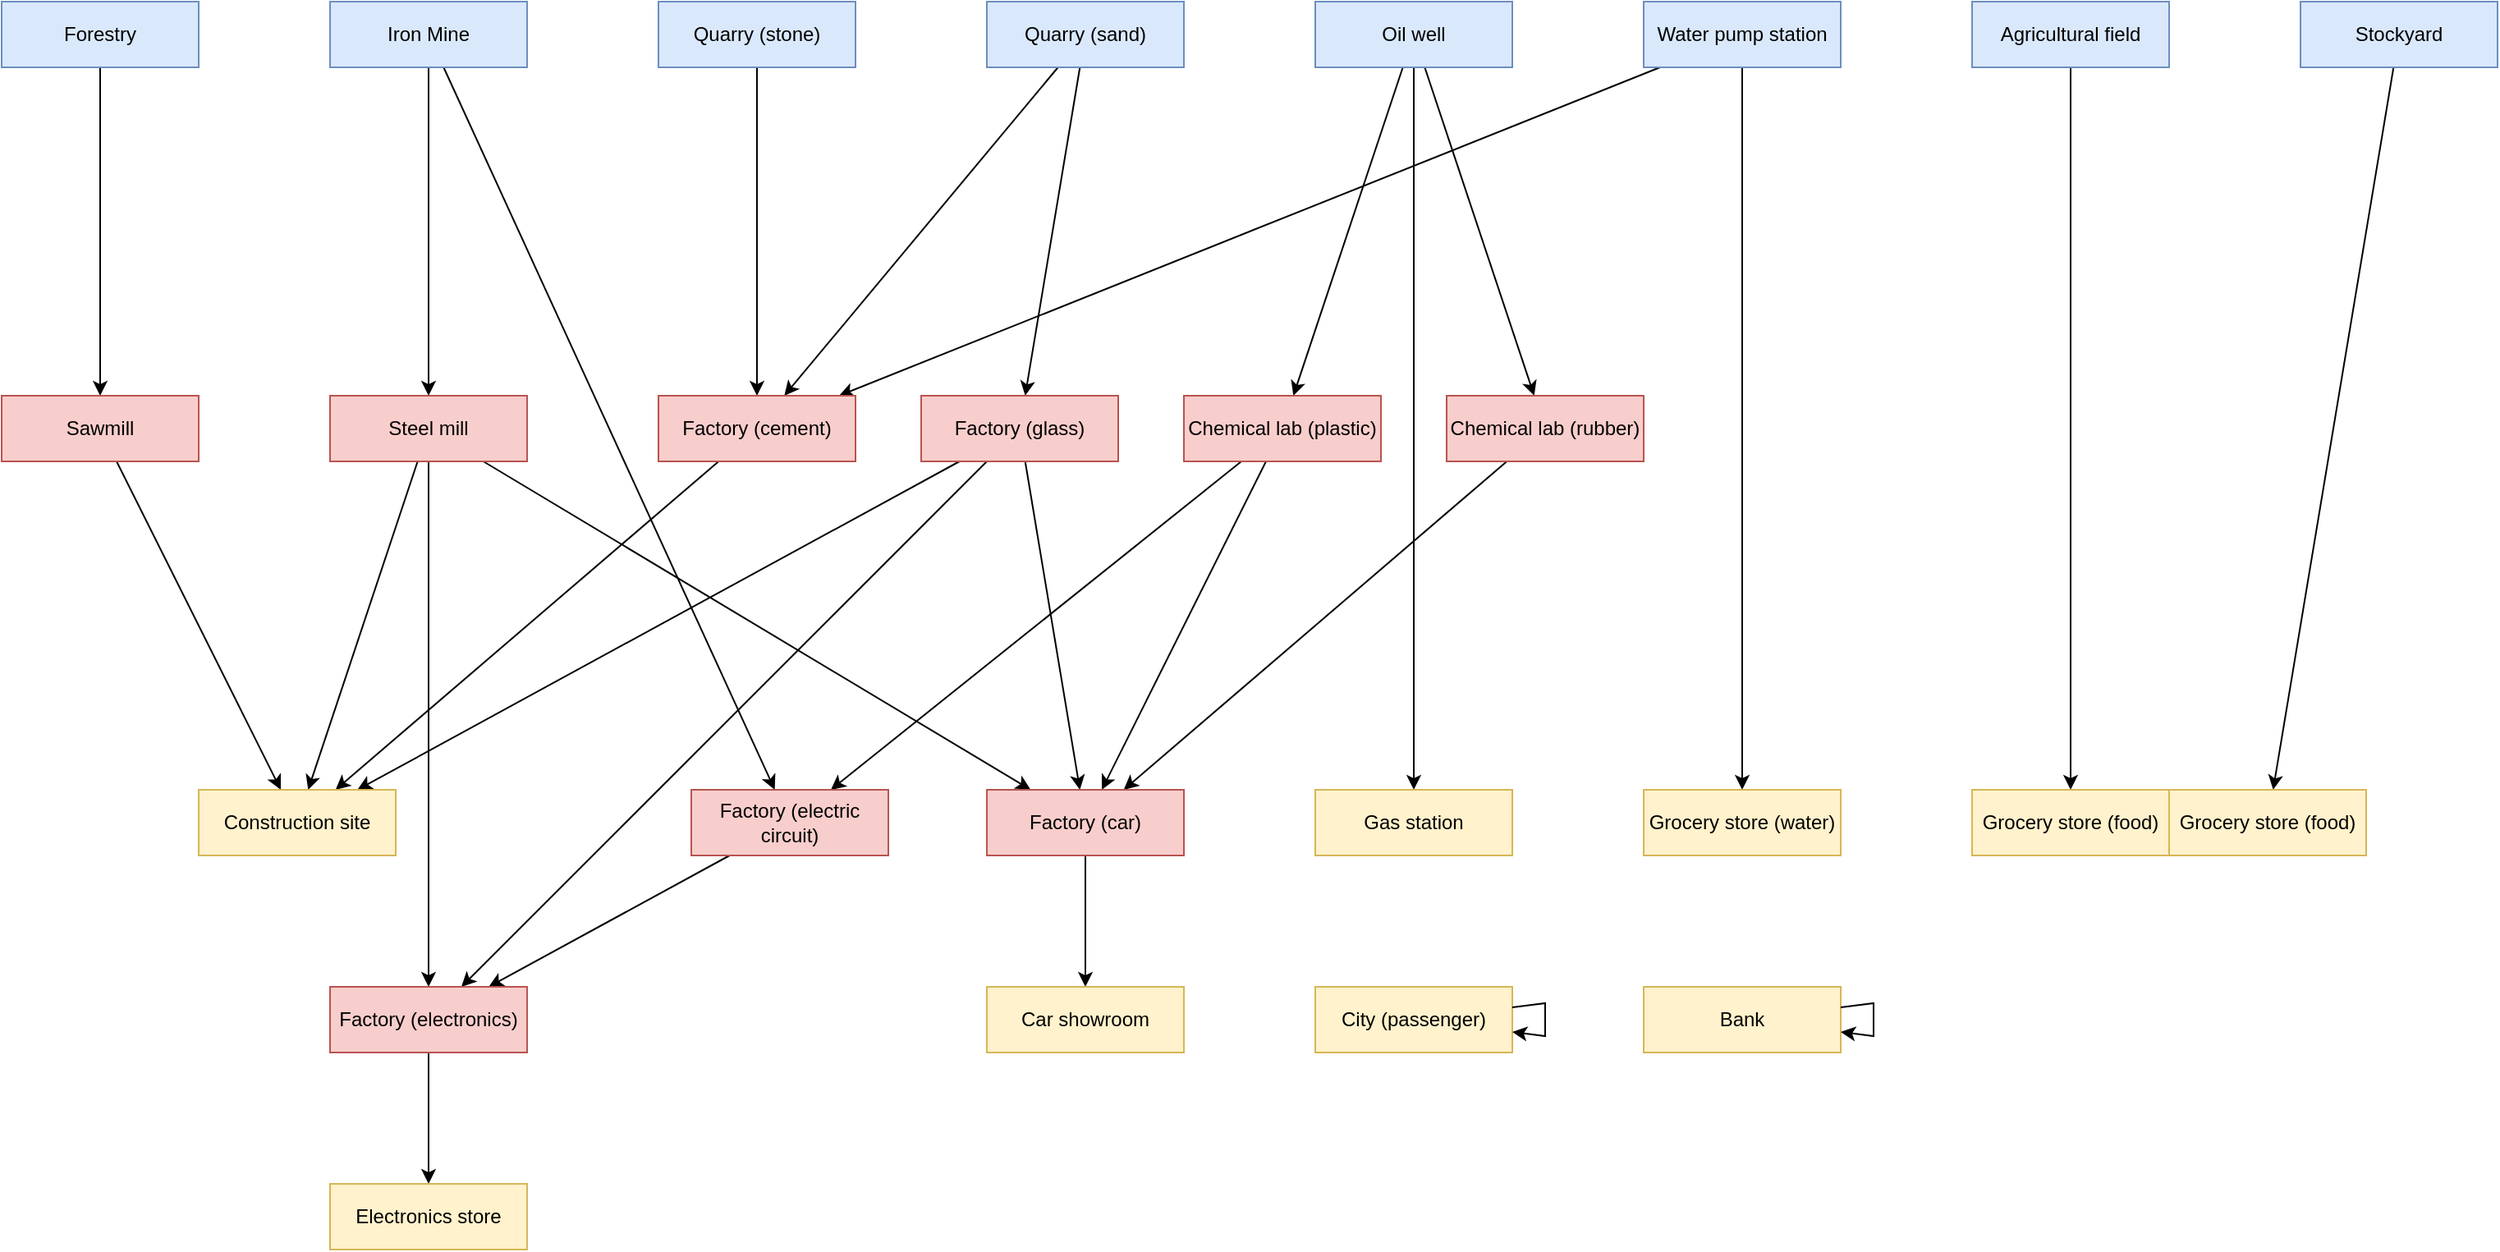 <mxfile version="10.9.4" type="device"><diagram id="1WFV-TwmnJGrL4Ky9W8U" name="Page-1"><mxGraphModel dx="2118" dy="895" grid="1" gridSize="10" guides="1" tooltips="1" connect="1" arrows="1" fold="1" page="0" pageScale="1" pageWidth="850" pageHeight="1100" math="0" shadow="0"><root><mxCell id="0"/><mxCell id="1" parent="0"/><mxCell id="gGBCc-axwvINU2L6iR06-10" style="edgeStyle=orthogonalEdgeStyle;rounded=0;orthogonalLoop=1;jettySize=auto;html=1;" edge="1" parent="1" source="gGBCc-axwvINU2L6iR06-1" target="gGBCc-axwvINU2L6iR06-9"><mxGeometry relative="1" as="geometry"/></mxCell><mxCell id="gGBCc-axwvINU2L6iR06-1" value="Forestry" style="rounded=0;whiteSpace=wrap;html=1;fillColor=#dae8fc;strokeColor=#6c8ebf;" vertex="1" parent="1"><mxGeometry x="-240" y="240" width="120" height="40" as="geometry"/></mxCell><mxCell id="gGBCc-axwvINU2L6iR06-12" style="edgeStyle=orthogonalEdgeStyle;rounded=0;orthogonalLoop=1;jettySize=auto;html=1;" edge="1" parent="1" source="gGBCc-axwvINU2L6iR06-2" target="gGBCc-axwvINU2L6iR06-11"><mxGeometry relative="1" as="geometry"/></mxCell><mxCell id="gGBCc-axwvINU2L6iR06-87" style="edgeStyle=none;rounded=0;orthogonalLoop=1;jettySize=auto;html=1;" edge="1" parent="1" source="gGBCc-axwvINU2L6iR06-2" target="gGBCc-axwvINU2L6iR06-18"><mxGeometry relative="1" as="geometry"/></mxCell><mxCell id="gGBCc-axwvINU2L6iR06-2" value="Iron Mine" style="rounded=0;whiteSpace=wrap;html=1;fillColor=#dae8fc;strokeColor=#6c8ebf;" vertex="1" parent="1"><mxGeometry x="-40" y="240" width="120" height="40" as="geometry"/></mxCell><mxCell id="gGBCc-axwvINU2L6iR06-88" style="edgeStyle=none;rounded=0;orthogonalLoop=1;jettySize=auto;html=1;" edge="1" parent="1" source="gGBCc-axwvINU2L6iR06-3" target="gGBCc-axwvINU2L6iR06-13"><mxGeometry relative="1" as="geometry"/></mxCell><mxCell id="gGBCc-axwvINU2L6iR06-3" value="Quarry (stone)" style="rounded=0;whiteSpace=wrap;html=1;fillColor=#dae8fc;strokeColor=#6c8ebf;" vertex="1" parent="1"><mxGeometry x="160" y="240" width="120" height="40" as="geometry"/></mxCell><mxCell id="gGBCc-axwvINU2L6iR06-89" style="edgeStyle=none;rounded=0;orthogonalLoop=1;jettySize=auto;html=1;" edge="1" parent="1" source="gGBCc-axwvINU2L6iR06-4" target="gGBCc-axwvINU2L6iR06-13"><mxGeometry relative="1" as="geometry"/></mxCell><mxCell id="gGBCc-axwvINU2L6iR06-90" style="edgeStyle=none;rounded=0;orthogonalLoop=1;jettySize=auto;html=1;" edge="1" parent="1" source="gGBCc-axwvINU2L6iR06-4" target="gGBCc-axwvINU2L6iR06-14"><mxGeometry relative="1" as="geometry"/></mxCell><mxCell id="gGBCc-axwvINU2L6iR06-4" value="Quarry (sand)" style="rounded=0;whiteSpace=wrap;html=1;fillColor=#dae8fc;strokeColor=#6c8ebf;" vertex="1" parent="1"><mxGeometry x="360" y="240" width="120" height="40" as="geometry"/></mxCell><mxCell id="gGBCc-axwvINU2L6iR06-91" style="edgeStyle=none;rounded=0;orthogonalLoop=1;jettySize=auto;html=1;" edge="1" parent="1" source="gGBCc-axwvINU2L6iR06-5" target="gGBCc-axwvINU2L6iR06-15"><mxGeometry relative="1" as="geometry"/></mxCell><mxCell id="gGBCc-axwvINU2L6iR06-92" style="edgeStyle=none;rounded=0;orthogonalLoop=1;jettySize=auto;html=1;" edge="1" parent="1" source="gGBCc-axwvINU2L6iR06-5" target="gGBCc-axwvINU2L6iR06-16"><mxGeometry relative="1" as="geometry"/></mxCell><mxCell id="gGBCc-axwvINU2L6iR06-93" style="edgeStyle=none;rounded=0;orthogonalLoop=1;jettySize=auto;html=1;" edge="1" parent="1" source="gGBCc-axwvINU2L6iR06-5" target="gGBCc-axwvINU2L6iR06-71"><mxGeometry relative="1" as="geometry"/></mxCell><mxCell id="gGBCc-axwvINU2L6iR06-5" value="Oil well" style="rounded=0;whiteSpace=wrap;html=1;fillColor=#dae8fc;strokeColor=#6c8ebf;" vertex="1" parent="1"><mxGeometry x="560" y="240" width="120" height="40" as="geometry"/></mxCell><mxCell id="gGBCc-axwvINU2L6iR06-94" style="edgeStyle=none;rounded=0;orthogonalLoop=1;jettySize=auto;html=1;" edge="1" parent="1" source="gGBCc-axwvINU2L6iR06-6" target="gGBCc-axwvINU2L6iR06-13"><mxGeometry relative="1" as="geometry"/></mxCell><mxCell id="gGBCc-axwvINU2L6iR06-95" style="edgeStyle=none;rounded=0;orthogonalLoop=1;jettySize=auto;html=1;" edge="1" parent="1" source="gGBCc-axwvINU2L6iR06-6" target="gGBCc-axwvINU2L6iR06-72"><mxGeometry relative="1" as="geometry"/></mxCell><mxCell id="gGBCc-axwvINU2L6iR06-6" value="Water pump station" style="rounded=0;whiteSpace=wrap;html=1;fillColor=#dae8fc;strokeColor=#6c8ebf;" vertex="1" parent="1"><mxGeometry x="760" y="240" width="120" height="40" as="geometry"/></mxCell><mxCell id="gGBCc-axwvINU2L6iR06-81" style="edgeStyle=none;rounded=0;orthogonalLoop=1;jettySize=auto;html=1;" edge="1" parent="1" source="gGBCc-axwvINU2L6iR06-7" target="gGBCc-axwvINU2L6iR06-73"><mxGeometry relative="1" as="geometry"/></mxCell><mxCell id="gGBCc-axwvINU2L6iR06-7" value="Agricultural field" style="rounded=0;whiteSpace=wrap;html=1;fillColor=#dae8fc;strokeColor=#6c8ebf;" vertex="1" parent="1"><mxGeometry x="960" y="240" width="120" height="40" as="geometry"/></mxCell><mxCell id="gGBCc-axwvINU2L6iR06-79" style="edgeStyle=none;rounded=0;orthogonalLoop=1;jettySize=auto;html=1;" edge="1" parent="1" source="gGBCc-axwvINU2L6iR06-8" target="gGBCc-axwvINU2L6iR06-74"><mxGeometry relative="1" as="geometry"/></mxCell><mxCell id="gGBCc-axwvINU2L6iR06-8" value="Stockyard" style="rounded=0;whiteSpace=wrap;html=1;fillColor=#dae8fc;strokeColor=#6c8ebf;" vertex="1" parent="1"><mxGeometry x="1160" y="240" width="120" height="40" as="geometry"/></mxCell><mxCell id="gGBCc-axwvINU2L6iR06-96" style="edgeStyle=none;rounded=0;orthogonalLoop=1;jettySize=auto;html=1;" edge="1" parent="1" source="gGBCc-axwvINU2L6iR06-9" target="gGBCc-axwvINU2L6iR06-17"><mxGeometry relative="1" as="geometry"/></mxCell><mxCell id="gGBCc-axwvINU2L6iR06-9" value="Sawmill" style="rounded=0;whiteSpace=wrap;html=1;fillColor=#f8cecc;strokeColor=#b85450;" vertex="1" parent="1"><mxGeometry x="-240" y="480" width="120" height="40" as="geometry"/></mxCell><mxCell id="gGBCc-axwvINU2L6iR06-97" style="edgeStyle=none;rounded=0;orthogonalLoop=1;jettySize=auto;html=1;" edge="1" parent="1" source="gGBCc-axwvINU2L6iR06-11" target="gGBCc-axwvINU2L6iR06-17"><mxGeometry relative="1" as="geometry"/></mxCell><mxCell id="gGBCc-axwvINU2L6iR06-99" style="edgeStyle=none;rounded=0;orthogonalLoop=1;jettySize=auto;html=1;" edge="1" parent="1" source="gGBCc-axwvINU2L6iR06-11" target="gGBCc-axwvINU2L6iR06-86"><mxGeometry relative="1" as="geometry"/></mxCell><mxCell id="gGBCc-axwvINU2L6iR06-100" style="edgeStyle=none;rounded=0;orthogonalLoop=1;jettySize=auto;html=1;" edge="1" parent="1" source="gGBCc-axwvINU2L6iR06-11" target="gGBCc-axwvINU2L6iR06-70"><mxGeometry relative="1" as="geometry"/></mxCell><mxCell id="gGBCc-axwvINU2L6iR06-11" value="Steel mill" style="rounded=0;whiteSpace=wrap;html=1;fillColor=#f8cecc;strokeColor=#b85450;" vertex="1" parent="1"><mxGeometry x="-40" y="480" width="120" height="40" as="geometry"/></mxCell><mxCell id="gGBCc-axwvINU2L6iR06-98" style="edgeStyle=none;rounded=0;orthogonalLoop=1;jettySize=auto;html=1;" edge="1" parent="1" source="gGBCc-axwvINU2L6iR06-13" target="gGBCc-axwvINU2L6iR06-17"><mxGeometry relative="1" as="geometry"/></mxCell><mxCell id="gGBCc-axwvINU2L6iR06-13" value="Factory (cement)" style="rounded=0;whiteSpace=wrap;html=1;fillColor=#f8cecc;strokeColor=#b85450;" vertex="1" parent="1"><mxGeometry x="160" y="480" width="120" height="40" as="geometry"/></mxCell><mxCell id="gGBCc-axwvINU2L6iR06-105" style="edgeStyle=none;rounded=0;orthogonalLoop=1;jettySize=auto;html=1;" edge="1" parent="1" source="gGBCc-axwvINU2L6iR06-14" target="gGBCc-axwvINU2L6iR06-17"><mxGeometry relative="1" as="geometry"/></mxCell><mxCell id="gGBCc-axwvINU2L6iR06-106" style="edgeStyle=none;rounded=0;orthogonalLoop=1;jettySize=auto;html=1;" edge="1" parent="1" source="gGBCc-axwvINU2L6iR06-14" target="gGBCc-axwvINU2L6iR06-86"><mxGeometry relative="1" as="geometry"/></mxCell><mxCell id="gGBCc-axwvINU2L6iR06-107" style="edgeStyle=none;rounded=0;orthogonalLoop=1;jettySize=auto;html=1;" edge="1" parent="1" source="gGBCc-axwvINU2L6iR06-14" target="gGBCc-axwvINU2L6iR06-70"><mxGeometry relative="1" as="geometry"/></mxCell><mxCell id="gGBCc-axwvINU2L6iR06-14" value="Factory (glass)" style="rounded=0;whiteSpace=wrap;html=1;fillColor=#f8cecc;strokeColor=#b85450;" vertex="1" parent="1"><mxGeometry x="320" y="480" width="120" height="40" as="geometry"/></mxCell><mxCell id="gGBCc-axwvINU2L6iR06-108" style="edgeStyle=none;rounded=0;orthogonalLoop=1;jettySize=auto;html=1;" edge="1" parent="1" source="gGBCc-axwvINU2L6iR06-15" target="gGBCc-axwvINU2L6iR06-18"><mxGeometry relative="1" as="geometry"/></mxCell><mxCell id="gGBCc-axwvINU2L6iR06-109" style="edgeStyle=none;rounded=0;orthogonalLoop=1;jettySize=auto;html=1;" edge="1" parent="1" source="gGBCc-axwvINU2L6iR06-15" target="gGBCc-axwvINU2L6iR06-70"><mxGeometry relative="1" as="geometry"/></mxCell><mxCell id="gGBCc-axwvINU2L6iR06-15" value="Chemical lab (plastic)" style="rounded=0;whiteSpace=wrap;html=1;fillColor=#f8cecc;strokeColor=#b85450;" vertex="1" parent="1"><mxGeometry x="480" y="480" width="120" height="40" as="geometry"/></mxCell><mxCell id="gGBCc-axwvINU2L6iR06-110" style="edgeStyle=none;rounded=0;orthogonalLoop=1;jettySize=auto;html=1;" edge="1" parent="1" source="gGBCc-axwvINU2L6iR06-16" target="gGBCc-axwvINU2L6iR06-70"><mxGeometry relative="1" as="geometry"/></mxCell><mxCell id="gGBCc-axwvINU2L6iR06-16" value="Chemical lab (rubber)" style="rounded=0;whiteSpace=wrap;html=1;fillColor=#f8cecc;strokeColor=#b85450;" vertex="1" parent="1"><mxGeometry x="640" y="480" width="120" height="40" as="geometry"/></mxCell><mxCell id="gGBCc-axwvINU2L6iR06-17" value="Construction site" style="rounded=0;whiteSpace=wrap;html=1;fillColor=#fff2cc;strokeColor=#d6b656;" vertex="1" parent="1"><mxGeometry x="-120" y="720" width="120" height="40" as="geometry"/></mxCell><mxCell id="gGBCc-axwvINU2L6iR06-111" style="edgeStyle=none;rounded=0;orthogonalLoop=1;jettySize=auto;html=1;" edge="1" parent="1" source="gGBCc-axwvINU2L6iR06-18" target="gGBCc-axwvINU2L6iR06-86"><mxGeometry relative="1" as="geometry"/></mxCell><mxCell id="gGBCc-axwvINU2L6iR06-18" value="Factory (electric circuit)" style="rounded=0;whiteSpace=wrap;html=1;fillColor=#f8cecc;strokeColor=#b85450;" vertex="1" parent="1"><mxGeometry x="180" y="720" width="120" height="40" as="geometry"/></mxCell><mxCell id="gGBCc-axwvINU2L6iR06-102" style="edgeStyle=none;rounded=0;orthogonalLoop=1;jettySize=auto;html=1;" edge="1" parent="1" source="gGBCc-axwvINU2L6iR06-70" target="gGBCc-axwvINU2L6iR06-101"><mxGeometry relative="1" as="geometry"/></mxCell><mxCell id="gGBCc-axwvINU2L6iR06-70" value="Factory (car)" style="rounded=0;whiteSpace=wrap;html=1;fillColor=#f8cecc;strokeColor=#b85450;" vertex="1" parent="1"><mxGeometry x="360" y="720" width="120" height="40" as="geometry"/></mxCell><mxCell id="gGBCc-axwvINU2L6iR06-71" value="Gas station" style="rounded=0;whiteSpace=wrap;html=1;fillColor=#fff2cc;strokeColor=#d6b656;" vertex="1" parent="1"><mxGeometry x="560" y="720" width="120" height="40" as="geometry"/></mxCell><mxCell id="gGBCc-axwvINU2L6iR06-72" value="Grocery store (water)" style="rounded=0;whiteSpace=wrap;html=1;fillColor=#fff2cc;strokeColor=#d6b656;" vertex="1" parent="1"><mxGeometry x="760" y="720" width="120" height="40" as="geometry"/></mxCell><mxCell id="gGBCc-axwvINU2L6iR06-73" value="Grocery store (food)" style="rounded=0;whiteSpace=wrap;html=1;fillColor=#fff2cc;strokeColor=#d6b656;" vertex="1" parent="1"><mxGeometry x="960" y="720" width="120" height="40" as="geometry"/></mxCell><mxCell id="gGBCc-axwvINU2L6iR06-74" value="Grocery store (food)" style="rounded=0;whiteSpace=wrap;html=1;fillColor=#fff2cc;strokeColor=#d6b656;" vertex="1" parent="1"><mxGeometry x="1080" y="720" width="120" height="40" as="geometry"/></mxCell><mxCell id="gGBCc-axwvINU2L6iR06-82" value="City (passenger)" style="rounded=0;whiteSpace=wrap;html=1;fillColor=#fff2cc;strokeColor=#d6b656;" vertex="1" parent="1"><mxGeometry x="560" y="840" width="120" height="40" as="geometry"/></mxCell><mxCell id="gGBCc-axwvINU2L6iR06-83" style="edgeStyle=none;rounded=0;orthogonalLoop=1;jettySize=auto;html=1;" edge="1" parent="1" source="gGBCc-axwvINU2L6iR06-82" target="gGBCc-axwvINU2L6iR06-82"><mxGeometry relative="1" as="geometry"/></mxCell><mxCell id="gGBCc-axwvINU2L6iR06-84" value="Bank" style="rounded=0;whiteSpace=wrap;html=1;fillColor=#fff2cc;strokeColor=#d6b656;" vertex="1" parent="1"><mxGeometry x="760" y="840" width="120" height="40" as="geometry"/></mxCell><mxCell id="gGBCc-axwvINU2L6iR06-85" style="edgeStyle=none;rounded=0;orthogonalLoop=1;jettySize=auto;html=1;" edge="1" parent="1" source="gGBCc-axwvINU2L6iR06-84" target="gGBCc-axwvINU2L6iR06-84"><mxGeometry relative="1" as="geometry"/></mxCell><mxCell id="gGBCc-axwvINU2L6iR06-104" style="edgeStyle=none;rounded=0;orthogonalLoop=1;jettySize=auto;html=1;" edge="1" parent="1" source="gGBCc-axwvINU2L6iR06-86" target="gGBCc-axwvINU2L6iR06-103"><mxGeometry relative="1" as="geometry"/></mxCell><mxCell id="gGBCc-axwvINU2L6iR06-86" value="Factory (electronics)" style="rounded=0;whiteSpace=wrap;html=1;fillColor=#f8cecc;strokeColor=#b85450;" vertex="1" parent="1"><mxGeometry x="-40" y="840" width="120" height="40" as="geometry"/></mxCell><mxCell id="gGBCc-axwvINU2L6iR06-101" value="Car showroom" style="rounded=0;whiteSpace=wrap;html=1;fillColor=#fff2cc;strokeColor=#d6b656;" vertex="1" parent="1"><mxGeometry x="360" y="840" width="120" height="40" as="geometry"/></mxCell><mxCell id="gGBCc-axwvINU2L6iR06-103" value="Electronics store" style="rounded=0;whiteSpace=wrap;html=1;fillColor=#fff2cc;strokeColor=#d6b656;" vertex="1" parent="1"><mxGeometry x="-40" y="960" width="120" height="40" as="geometry"/></mxCell></root></mxGraphModel></diagram></mxfile>